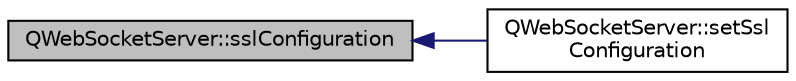 digraph "QWebSocketServer::sslConfiguration"
{
  edge [fontname="Helvetica",fontsize="10",labelfontname="Helvetica",labelfontsize="10"];
  node [fontname="Helvetica",fontsize="10",shape=record];
  rankdir="LR";
  Node78 [label="QWebSocketServer::sslConfiguration",height=0.2,width=0.4,color="black", fillcolor="grey75", style="filled", fontcolor="black"];
  Node78 -> Node79 [dir="back",color="midnightblue",fontsize="10",style="solid",fontname="Helvetica"];
  Node79 [label="QWebSocketServer::setSsl\lConfiguration",height=0.2,width=0.4,color="black", fillcolor="white", style="filled",URL="$class_q_web_socket_server.html#a543df52afcb224e3bd8c32b02f757de9"];
}
